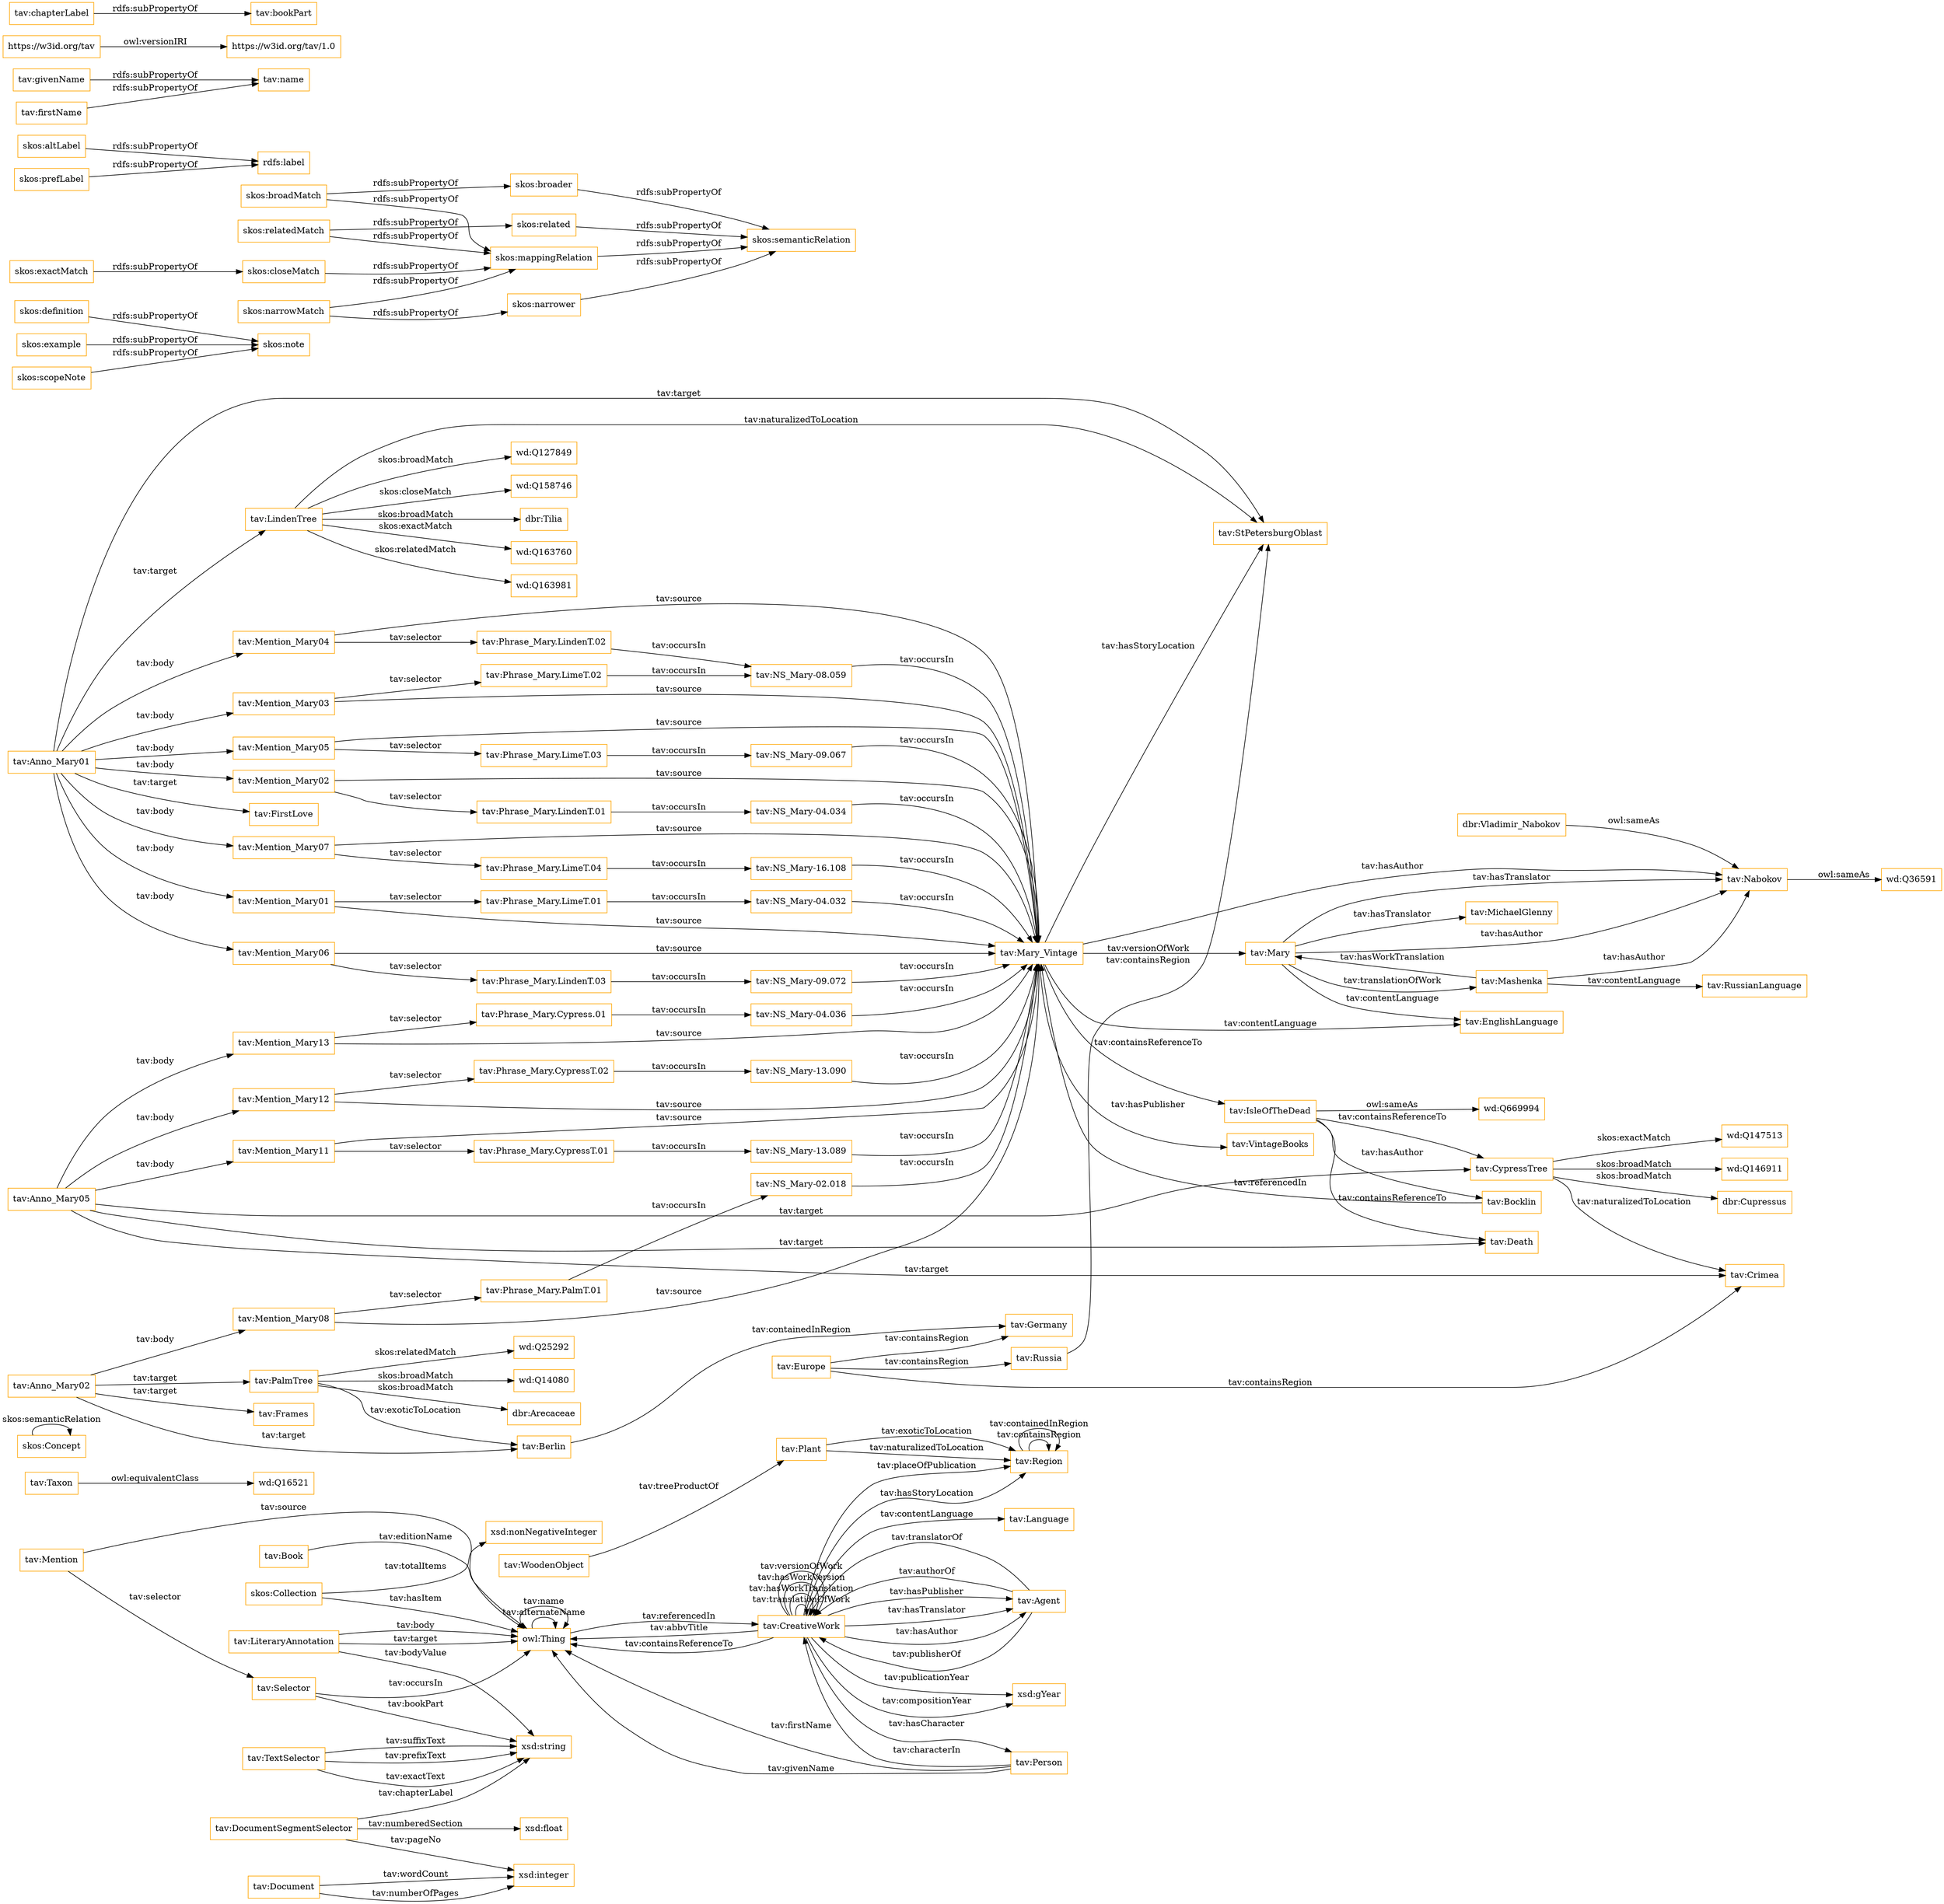 digraph ar2dtool_diagram { 
rankdir=LR;
size="1501"
node [shape = rectangle, color="orange"]; "tav:Book" "tav:TextSelector" "tav:Agent" "tav:WoodenObject" "tav:DocumentSegmentSelector" "tav:Taxon" "tav:CreativeWork" "tav:LiteraryAnnotation" "tav:Person" "wd:Q16521" "skos:Concept" "tav:Mention" "tav:Selector" "tav:Document" "tav:Language" "skos:Collection" "tav:Plant" "tav:Region" ; /*classes style*/
	"tav:LindenTree" -> "wd:Q163760" [ label = "skos:exactMatch" ];
	"tav:LindenTree" -> "tav:StPetersburgOblast" [ label = "tav:naturalizedToLocation" ];
	"tav:LindenTree" -> "wd:Q163981" [ label = "skos:relatedMatch" ];
	"tav:LindenTree" -> "wd:Q127849" [ label = "skos:broadMatch" ];
	"tav:LindenTree" -> "wd:Q158746" [ label = "skos:closeMatch" ];
	"tav:LindenTree" -> "dbr:Tilia" [ label = "skos:broadMatch" ];
	"tav:Phrase_Mary.LindenT.02" -> "tav:NS_Mary-08.059" [ label = "tav:occursIn" ];
	"tav:Mention_Mary08" -> "tav:Mary_Vintage" [ label = "tav:source" ];
	"tav:Mention_Mary08" -> "tav:Phrase_Mary.PalmT.01" [ label = "tav:selector" ];
	"tav:Phrase_Mary.LimeT.03" -> "tav:NS_Mary-09.067" [ label = "tav:occursIn" ];
	"skos:definition" -> "skos:note" [ label = "rdfs:subPropertyOf" ];
	"tav:Nabokov" -> "wd:Q36591" [ label = "owl:sameAs" ];
	"tav:Europe" -> "tav:Russia" [ label = "tav:containsRegion" ];
	"tav:Europe" -> "tav:Germany" [ label = "tav:containsRegion" ];
	"tav:Europe" -> "tav:Crimea" [ label = "tav:containsRegion" ];
	"skos:relatedMatch" -> "skos:related" [ label = "rdfs:subPropertyOf" ];
	"skos:relatedMatch" -> "skos:mappingRelation" [ label = "rdfs:subPropertyOf" ];
	"tav:Mention_Mary02" -> "tav:Mary_Vintage" [ label = "tav:source" ];
	"tav:Mention_Mary02" -> "tav:Phrase_Mary.LindenT.01" [ label = "tav:selector" ];
	"tav:NS_Mary-13.090" -> "tav:Mary_Vintage" [ label = "tav:occursIn" ];
	"tav:PalmTree" -> "tav:Berlin" [ label = "tav:exoticToLocation" ];
	"tav:PalmTree" -> "wd:Q25292" [ label = "skos:relatedMatch" ];
	"tav:PalmTree" -> "wd:Q14080" [ label = "skos:broadMatch" ];
	"tav:PalmTree" -> "dbr:Arecaceae" [ label = "skos:broadMatch" ];
	"tav:Phrase_Mary.CypressT.01" -> "tav:NS_Mary-13.089" [ label = "tav:occursIn" ];
	"skos:related" -> "skos:semanticRelation" [ label = "rdfs:subPropertyOf" ];
	"tav:Phrase_Mary.LindenT.01" -> "tav:NS_Mary-04.034" [ label = "tav:occursIn" ];
	"tav:Mention_Mary07" -> "tav:Mary_Vintage" [ label = "tav:source" ];
	"tav:Mention_Mary07" -> "tav:Phrase_Mary.LimeT.04" [ label = "tav:selector" ];
	"tav:Mary" -> "tav:Mashenka" [ label = "tav:translationOfWork" ];
	"tav:Mary" -> "tav:Nabokov" [ label = "tav:hasTranslator" ];
	"tav:Mary" -> "tav:MichaelGlenny" [ label = "tav:hasTranslator" ];
	"tav:Mary" -> "tav:Nabokov" [ label = "tav:hasAuthor" ];
	"tav:Mary" -> "tav:EnglishLanguage" [ label = "tav:contentLanguage" ];
	"tav:Phrase_Mary.LimeT.02" -> "tav:NS_Mary-08.059" [ label = "tav:occursIn" ];
	"tav:NS_Mary-04.034" -> "tav:Mary_Vintage" [ label = "tav:occursIn" ];
	"tav:NS_Mary-09.067" -> "tav:Mary_Vintage" [ label = "tav:occursIn" ];
	"tav:Mention_Mary01" -> "tav:Mary_Vintage" [ label = "tav:source" ];
	"tav:Mention_Mary01" -> "tav:Phrase_Mary.LimeT.01" [ label = "tav:selector" ];
	"tav:NS_Mary-08.059" -> "tav:Mary_Vintage" [ label = "tav:occursIn" ];
	"tav:NS_Mary-02.018" -> "tav:Mary_Vintage" [ label = "tav:occursIn" ];
	"skos:altLabel" -> "rdfs:label" [ label = "rdfs:subPropertyOf" ];
	"tav:givenName" -> "tav:name" [ label = "rdfs:subPropertyOf" ];
	"tav:CypressTree" -> "tav:Crimea" [ label = "tav:naturalizedToLocation" ];
	"tav:CypressTree" -> "wd:Q147513" [ label = "skos:exactMatch" ];
	"tav:CypressTree" -> "wd:Q146911" [ label = "skos:broadMatch" ];
	"tav:CypressTree" -> "dbr:Cupressus" [ label = "skos:broadMatch" ];
	"skos:narrower" -> "skos:semanticRelation" [ label = "rdfs:subPropertyOf" ];
	"tav:Mention_Mary06" -> "tav:Mary_Vintage" [ label = "tav:source" ];
	"tav:Mention_Mary06" -> "tav:Phrase_Mary.LindenT.03" [ label = "tav:selector" ];
	"tav:Phrase_Mary.LimeT.01" -> "tav:NS_Mary-04.032" [ label = "tav:occursIn" ];
	"skos:broader" -> "skos:semanticRelation" [ label = "rdfs:subPropertyOf" ];
	"tav:Bocklin" -> "tav:Mary_Vintage" [ label = "tav:referencedIn" ];
	"tav:Phrase_Mary.PalmT.01" -> "tav:NS_Mary-02.018" [ label = "tav:occursIn" ];
	"tav:Anno_Mary02" -> "tav:PalmTree" [ label = "tav:target" ];
	"tav:Anno_Mary02" -> "tav:Frames" [ label = "tav:target" ];
	"tav:Anno_Mary02" -> "tav:Berlin" [ label = "tav:target" ];
	"tav:Anno_Mary02" -> "tav:Mention_Mary08" [ label = "tav:body" ];
	"tav:Mention_Mary13" -> "tav:Mary_Vintage" [ label = "tav:source" ];
	"tav:Mention_Mary13" -> "tav:Phrase_Mary.Cypress.01" [ label = "tav:selector" ];
	"skos:broadMatch" -> "skos:mappingRelation" [ label = "rdfs:subPropertyOf" ];
	"skos:broadMatch" -> "skos:broader" [ label = "rdfs:subPropertyOf" ];
	"tav:firstName" -> "tav:name" [ label = "rdfs:subPropertyOf" ];
	"tav:Mashenka" -> "tav:Mary" [ label = "tav:hasWorkTranslation" ];
	"tav:Mashenka" -> "tav:Nabokov" [ label = "tav:hasAuthor" ];
	"tav:Mashenka" -> "tav:RussianLanguage" [ label = "tav:contentLanguage" ];
	"tav:Mention_Mary05" -> "tav:Mary_Vintage" [ label = "tav:source" ];
	"tav:Mention_Mary05" -> "tav:Phrase_Mary.LimeT.03" [ label = "tav:selector" ];
	"tav:NS_Mary-04.032" -> "tav:Mary_Vintage" [ label = "tav:occursIn" ];
	"https://w3id.org/tav" -> "https://w3id.org/tav/1.0" [ label = "owl:versionIRI" ];
	"skos:prefLabel" -> "rdfs:label" [ label = "rdfs:subPropertyOf" ];
	"tav:Anno_Mary01" -> "tav:StPetersburgOblast" [ label = "tav:target" ];
	"tav:Anno_Mary01" -> "tav:Mention_Mary06" [ label = "tav:body" ];
	"tav:Anno_Mary01" -> "tav:FirstLove" [ label = "tav:target" ];
	"tav:Anno_Mary01" -> "tav:Mention_Mary05" [ label = "tav:body" ];
	"tav:Anno_Mary01" -> "tav:Mention_Mary04" [ label = "tav:body" ];
	"tav:Anno_Mary01" -> "tav:Mention_Mary03" [ label = "tav:body" ];
	"tav:Anno_Mary01" -> "tav:Mention_Mary02" [ label = "tav:body" ];
	"tav:Anno_Mary01" -> "tav:Mention_Mary01" [ label = "tav:body" ];
	"tav:Anno_Mary01" -> "tav:LindenTree" [ label = "tav:target" ];
	"tav:Anno_Mary01" -> "tav:Mention_Mary07" [ label = "tav:body" ];
	"tav:Mention_Mary12" -> "tav:Mary_Vintage" [ label = "tav:source" ];
	"tav:Mention_Mary12" -> "tav:Phrase_Mary.CypressT.02" [ label = "tav:selector" ];
	"skos:narrowMatch" -> "skos:narrower" [ label = "rdfs:subPropertyOf" ];
	"skos:narrowMatch" -> "skos:mappingRelation" [ label = "rdfs:subPropertyOf" ];
	"tav:Berlin" -> "tav:Germany" [ label = "tav:containedInRegion" ];
	"skos:example" -> "skos:note" [ label = "rdfs:subPropertyOf" ];
	"tav:NS_Mary-09.072" -> "tav:Mary_Vintage" [ label = "tav:occursIn" ];
	"tav:NS_Mary-16.108" -> "tav:Mary_Vintage" [ label = "tav:occursIn" ];
	"tav:Mention_Mary04" -> "tav:Mary_Vintage" [ label = "tav:source" ];
	"tav:Mention_Mary04" -> "tav:Phrase_Mary.LindenT.02" [ label = "tav:selector" ];
	"skos:mappingRelation" -> "skos:semanticRelation" [ label = "rdfs:subPropertyOf" ];
	"tav:Mention_Mary11" -> "tav:Mary_Vintage" [ label = "tav:source" ];
	"tav:Mention_Mary11" -> "tav:Phrase_Mary.CypressT.01" [ label = "tav:selector" ];
	"skos:exactMatch" -> "skos:closeMatch" [ label = "rdfs:subPropertyOf" ];
	"tav:Phrase_Mary.LindenT.03" -> "tav:NS_Mary-09.072" [ label = "tav:occursIn" ];
	"tav:Russia" -> "tav:StPetersburgOblast" [ label = "tav:containsRegion" ];
	"tav:Phrase_Mary.LimeT.04" -> "tav:NS_Mary-16.108" [ label = "tav:occursIn" ];
	"tav:Phrase_Mary.Cypress.01" -> "tav:NS_Mary-04.036" [ label = "tav:occursIn" ];
	"skos:closeMatch" -> "skos:mappingRelation" [ label = "rdfs:subPropertyOf" ];
	"tav:NS_Mary-04.036" -> "tav:Mary_Vintage" [ label = "tav:occursIn" ];
	"tav:IsleOfTheDead" -> "tav:Bocklin" [ label = "tav:hasAuthor" ];
	"tav:IsleOfTheDead" -> "tav:Death" [ label = "tav:containsReferenceTo" ];
	"tav:IsleOfTheDead" -> "tav:CypressTree" [ label = "tav:containsReferenceTo" ];
	"tav:IsleOfTheDead" -> "wd:Q669994" [ label = "owl:sameAs" ];
	"tav:Mention_Mary03" -> "tav:Mary_Vintage" [ label = "tav:source" ];
	"tav:Mention_Mary03" -> "tav:Phrase_Mary.LimeT.02" [ label = "tav:selector" ];
	"tav:Anno_Mary05" -> "tav:Death" [ label = "tav:target" ];
	"tav:Anno_Mary05" -> "tav:CypressTree" [ label = "tav:target" ];
	"tav:Anno_Mary05" -> "tav:Crimea" [ label = "tav:target" ];
	"tav:Anno_Mary05" -> "tav:Mention_Mary13" [ label = "tav:body" ];
	"tav:Anno_Mary05" -> "tav:Mention_Mary12" [ label = "tav:body" ];
	"tav:Anno_Mary05" -> "tav:Mention_Mary11" [ label = "tav:body" ];
	"tav:chapterLabel" -> "tav:bookPart" [ label = "rdfs:subPropertyOf" ];
	"tav:NS_Mary-13.089" -> "tav:Mary_Vintage" [ label = "tav:occursIn" ];
	"tav:Phrase_Mary.CypressT.02" -> "tav:NS_Mary-13.090" [ label = "tav:occursIn" ];
	"tav:Mary_Vintage" -> "tav:VintageBooks" [ label = "tav:hasPublisher" ];
	"tav:Mary_Vintage" -> "tav:EnglishLanguage" [ label = "tav:contentLanguage" ];
	"tav:Mary_Vintage" -> "tav:Nabokov" [ label = "tav:hasAuthor" ];
	"tav:Mary_Vintage" -> "tav:StPetersburgOblast" [ label = "tav:hasStoryLocation" ];
	"tav:Mary_Vintage" -> "tav:IsleOfTheDead" [ label = "tav:containsReferenceTo" ];
	"tav:Mary_Vintage" -> "tav:Mary" [ label = "tav:versionOfWork" ];
	"skos:scopeNote" -> "skos:note" [ label = "rdfs:subPropertyOf" ];
	"dbr:Vladimir_Nabokov" -> "tav:Nabokov" [ label = "owl:sameAs" ];
	"tav:Taxon" -> "wd:Q16521" [ label = "owl:equivalentClass" ];
	"tav:CreativeWork" -> "owl:Thing" [ label = "tav:abbvTitle" ];
	"tav:Plant" -> "tav:Region" [ label = "tav:naturalizedToLocation" ];
	"tav:CreativeWork" -> "owl:Thing" [ label = "tav:containsReferenceTo" ];
	"tav:LiteraryAnnotation" -> "owl:Thing" [ label = "tav:body" ];
	"tav:Selector" -> "xsd:string" [ label = "tav:bookPart" ];
	"owl:Thing" -> "owl:Thing" [ label = "tav:alternateName" ];
	"tav:Selector" -> "owl:Thing" [ label = "tav:occursIn" ];
	"skos:Collection" -> "owl:Thing" [ label = "tav:hasItem" ];
	"tav:CreativeWork" -> "tav:Region" [ label = "tav:placeOfPublication" ];
	"tav:CreativeWork" -> "tav:Person" [ label = "tav:hasCharacter" ];
	"tav:CreativeWork" -> "xsd:gYear" [ label = "tav:publicationYear" ];
	"tav:TextSelector" -> "xsd:string" [ label = "tav:exactText" ];
	"tav:Region" -> "tav:Region" [ label = "tav:containsRegion" ];
	"skos:Collection" -> "xsd:nonNegativeInteger" [ label = "tav:totalItems" ];
	"tav:Mention" -> "owl:Thing" [ label = "tav:source" ];
	"tav:Agent" -> "tav:CreativeWork" [ label = "tav:publisherOf" ];
	"tav:Person" -> "owl:Thing" [ label = "tav:firstName" ];
	"tav:Document" -> "xsd:integer" [ label = "tav:numberOfPages" ];
	"tav:Mention" -> "tav:Selector" [ label = "tav:selector" ];
	"tav:DocumentSegmentSelector" -> "xsd:float" [ label = "tav:numberedSection" ];
	"tav:CreativeWork" -> "tav:Language" [ label = "tav:contentLanguage" ];
	"tav:Region" -> "tav:Region" [ label = "tav:containedInRegion" ];
	"tav:DocumentSegmentSelector" -> "xsd:string" [ label = "tav:chapterLabel" ];
	"tav:CreativeWork" -> "tav:Region" [ label = "tav:hasStoryLocation" ];
	"tav:CreativeWork" -> "tav:CreativeWork" [ label = "tav:translationOfWork" ];
	"tav:Person" -> "tav:CreativeWork" [ label = "tav:characterIn" ];
	"tav:WoodenObject" -> "tav:Plant" [ label = "tav:treeProductOf" ];
	"tav:Person" -> "owl:Thing" [ label = "tav:givenName" ];
	"tav:Plant" -> "tav:Region" [ label = "tav:exoticToLocation" ];
	"tav:LiteraryAnnotation" -> "xsd:string" [ label = "tav:bodyValue" ];
	"tav:TextSelector" -> "xsd:string" [ label = "tav:suffixText" ];
	"tav:CreativeWork" -> "tav:CreativeWork" [ label = "tav:hasWorkTranslation" ];
	"tav:CreativeWork" -> "xsd:gYear" [ label = "tav:compositionYear" ];
	"tav:CreativeWork" -> "tav:CreativeWork" [ label = "tav:hasWorkVersion" ];
	"tav:CreativeWork" -> "tav:Agent" [ label = "tav:hasPublisher" ];
	"owl:Thing" -> "owl:Thing" [ label = "tav:name" ];
	"tav:DocumentSegmentSelector" -> "xsd:integer" [ label = "tav:pageNo" ];
	"owl:Thing" -> "tav:CreativeWork" [ label = "tav:referencedIn" ];
	"skos:Concept" -> "skos:Concept" [ label = "skos:semanticRelation" ];
	"tav:Agent" -> "tav:CreativeWork" [ label = "tav:translatorOf" ];
	"tav:CreativeWork" -> "tav:Agent" [ label = "tav:hasTranslator" ];
	"tav:CreativeWork" -> "tav:Agent" [ label = "tav:hasAuthor" ];
	"tav:LiteraryAnnotation" -> "owl:Thing" [ label = "tav:target" ];
	"tav:TextSelector" -> "xsd:string" [ label = "tav:prefixText" ];
	"tav:Agent" -> "tav:CreativeWork" [ label = "tav:authorOf" ];
	"tav:CreativeWork" -> "tav:CreativeWork" [ label = "tav:versionOfWork" ];
	"tav:Book" -> "owl:Thing" [ label = "tav:editionName" ];
	"tav:Document" -> "xsd:integer" [ label = "tav:wordCount" ];

}
